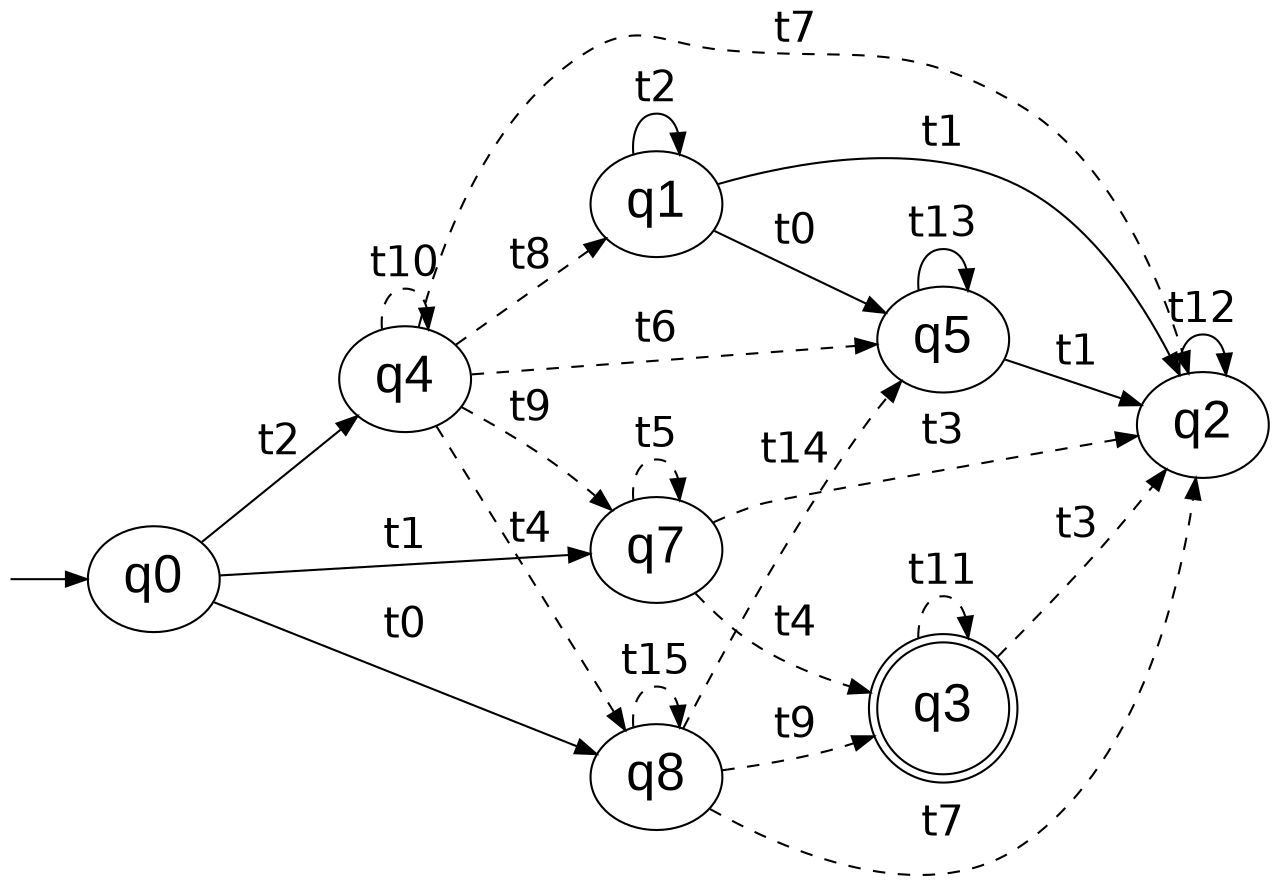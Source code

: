 digraph G {
// rte and-not
  rankdir=LR;
  fontname=courier;
  graph [labeljust=l,nojustify=true];
  node [fontname=Arial, fontsize=25];
  edge [fontname=Helvetica, fontsize=20];
   H0 [label="", style=invis, width=0]
   H0 -> q0;
   q0 -> q8 [label="t0"];
   q0 -> q7 [label="t1"];
   q0 -> q4 [label="t2"];
   q7 -> q2 [label="t3",style=dashed];
   q7 -> q3 [label="t4",style=dashed];
   q7 -> q7 [label="t5",style=dashed];
   q1 -> q5 [label="t0"];
   q1 -> q2 [label="t1"];
   q1 -> q1 [label="t2"];
   q4 -> q5 [label="t6",style=dashed];
   q4 -> q8 [label="t4",style=dashed];
   q4 -> q2 [label="t7",style=dashed];
   q4 -> q1 [label="t8",style=dashed];
   q4 -> q7 [label="t9",style=dashed];
   q4 -> q4 [label="t10",style=dashed];
   q3 [shape=doublecircle] ;
   q3 -> q2 [label="t3",style=dashed];
   q3 -> q3 [label="t11",style=dashed];
   q2 -> q2 [label="t12"];
   q5 -> q5 [label="t13"];
   q5 -> q2 [label="t1"];
   q8 -> q5 [label="t14",style=dashed];
   q8 -> q8 [label="t15",style=dashed];
   q8 -> q2 [label="t7",style=dashed];
   q8 -> q3 [label="t9",style=dashed];
}
